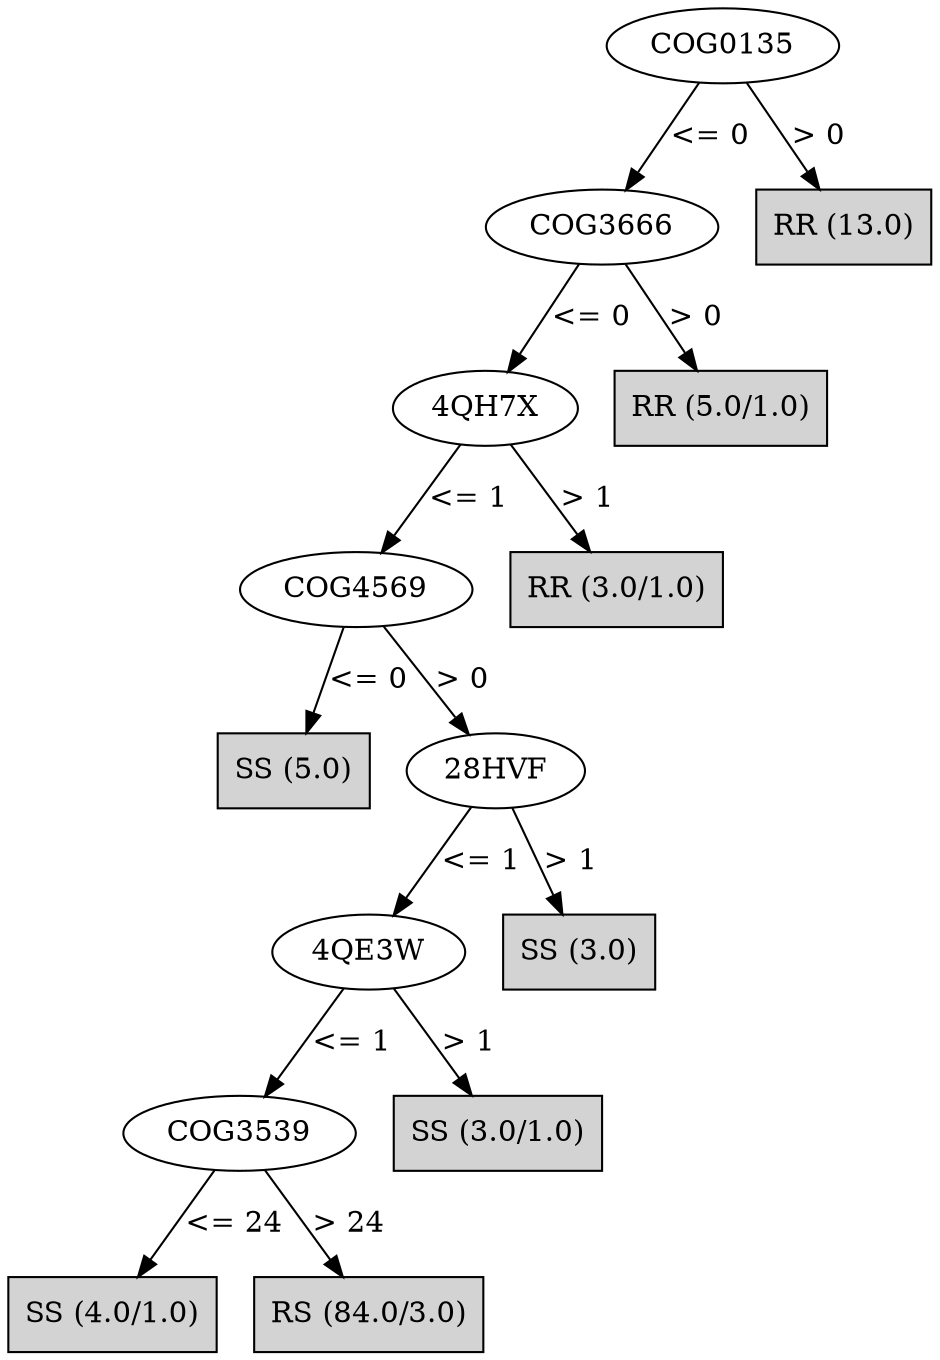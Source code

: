 digraph J48Tree {
N0 [label="COG0135" ]
N0->N1 [label="<= 0"]
N1 [label="COG3666" ]
N1->N2 [label="<= 0"]
N2 [label="4QH7X" ]
N2->N3 [label="<= 1"]
N3 [label="COG4569" ]
N3->N4 [label="<= 0"]
N4 [label="SS (5.0)" shape=box style=filled ]
N3->N5 [label="> 0"]
N5 [label="28HVF" ]
N5->N6 [label="<= 1"]
N6 [label="4QE3W" ]
N6->N7 [label="<= 1"]
N7 [label="COG3539" ]
N7->N8 [label="<= 24"]
N8 [label="SS (4.0/1.0)" shape=box style=filled ]
N7->N9 [label="> 24"]
N9 [label="RS (84.0/3.0)" shape=box style=filled ]
N6->N10 [label="> 1"]
N10 [label="SS (3.0/1.0)" shape=box style=filled ]
N5->N11 [label="> 1"]
N11 [label="SS (3.0)" shape=box style=filled ]
N2->N12 [label="> 1"]
N12 [label="RR (3.0/1.0)" shape=box style=filled ]
N1->N13 [label="> 0"]
N13 [label="RR (5.0/1.0)" shape=box style=filled ]
N0->N14 [label="> 0"]
N14 [label="RR (13.0)" shape=box style=filled ]
}

